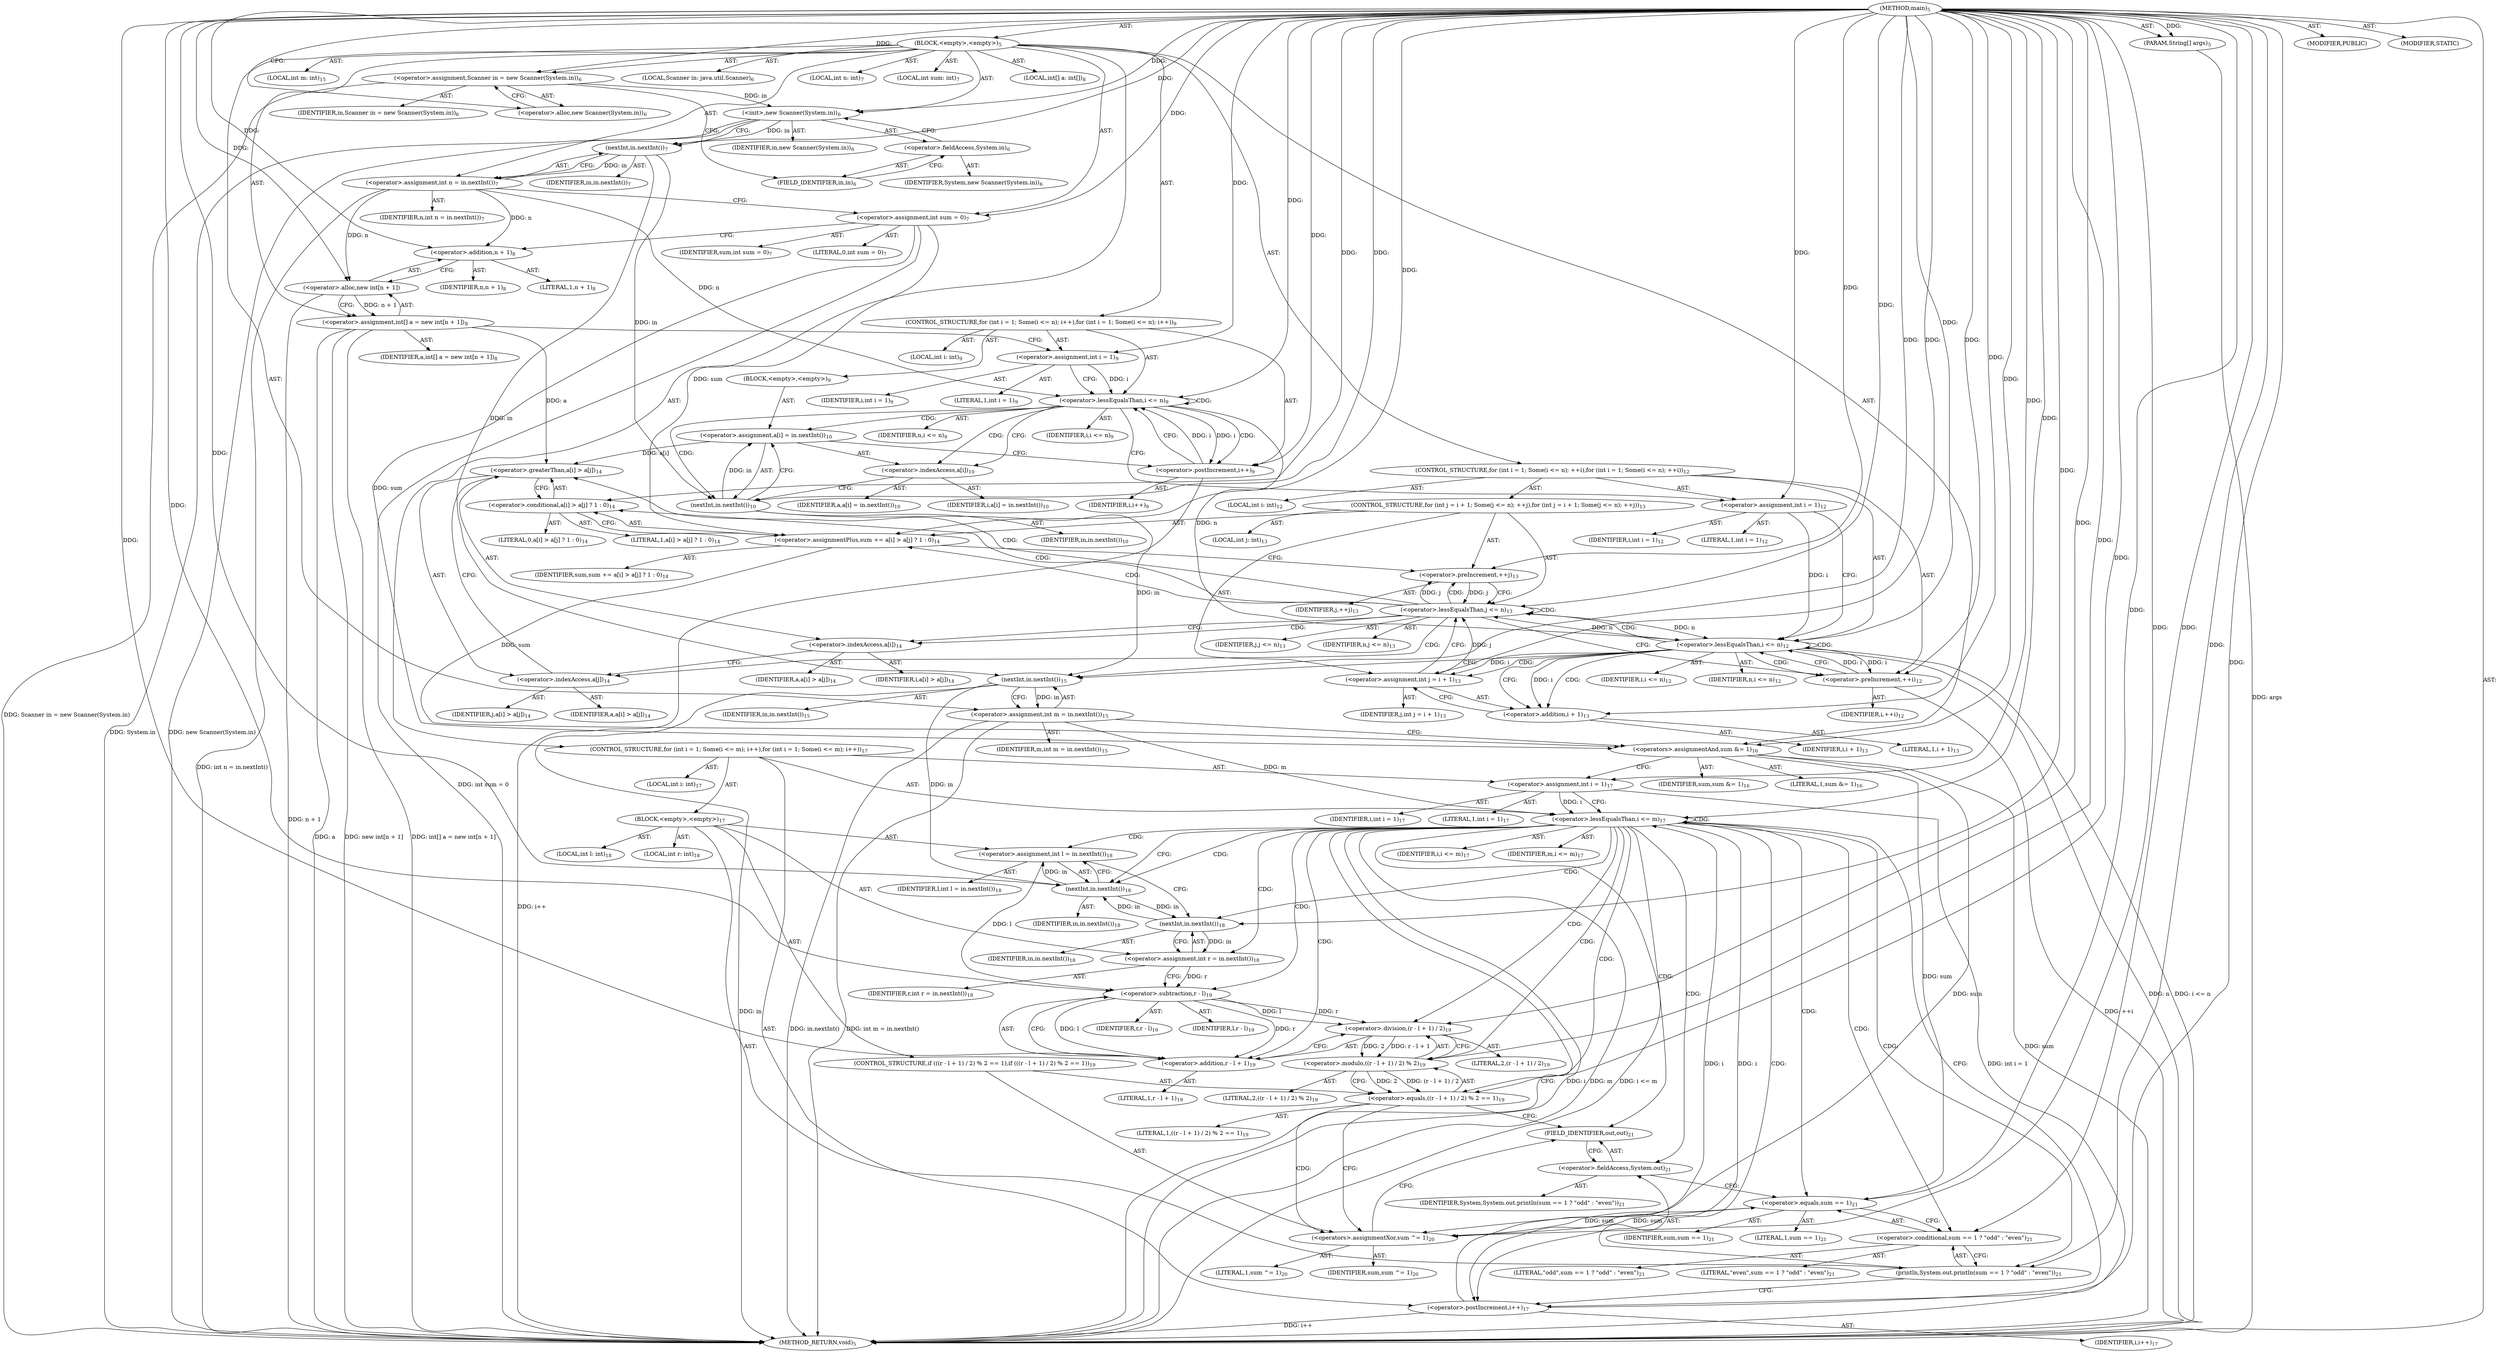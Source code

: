 digraph "main" {  
"19" [label = <(METHOD,main)<SUB>5</SUB>> ]
"20" [label = <(PARAM,String[] args)<SUB>5</SUB>> ]
"21" [label = <(BLOCK,&lt;empty&gt;,&lt;empty&gt;)<SUB>5</SUB>> ]
"4" [label = <(LOCAL,Scanner in: java.util.Scanner)<SUB>6</SUB>> ]
"22" [label = <(&lt;operator&gt;.assignment,Scanner in = new Scanner(System.in))<SUB>6</SUB>> ]
"23" [label = <(IDENTIFIER,in,Scanner in = new Scanner(System.in))<SUB>6</SUB>> ]
"24" [label = <(&lt;operator&gt;.alloc,new Scanner(System.in))<SUB>6</SUB>> ]
"25" [label = <(&lt;init&gt;,new Scanner(System.in))<SUB>6</SUB>> ]
"3" [label = <(IDENTIFIER,in,new Scanner(System.in))<SUB>6</SUB>> ]
"26" [label = <(&lt;operator&gt;.fieldAccess,System.in)<SUB>6</SUB>> ]
"27" [label = <(IDENTIFIER,System,new Scanner(System.in))<SUB>6</SUB>> ]
"28" [label = <(FIELD_IDENTIFIER,in,in)<SUB>6</SUB>> ]
"29" [label = <(LOCAL,int n: int)<SUB>7</SUB>> ]
"30" [label = <(LOCAL,int sum: int)<SUB>7</SUB>> ]
"31" [label = <(&lt;operator&gt;.assignment,int n = in.nextInt())<SUB>7</SUB>> ]
"32" [label = <(IDENTIFIER,n,int n = in.nextInt())<SUB>7</SUB>> ]
"33" [label = <(nextInt,in.nextInt())<SUB>7</SUB>> ]
"34" [label = <(IDENTIFIER,in,in.nextInt())<SUB>7</SUB>> ]
"35" [label = <(&lt;operator&gt;.assignment,int sum = 0)<SUB>7</SUB>> ]
"36" [label = <(IDENTIFIER,sum,int sum = 0)<SUB>7</SUB>> ]
"37" [label = <(LITERAL,0,int sum = 0)<SUB>7</SUB>> ]
"38" [label = <(LOCAL,int[] a: int[])<SUB>8</SUB>> ]
"39" [label = <(&lt;operator&gt;.assignment,int[] a = new int[n + 1])<SUB>8</SUB>> ]
"40" [label = <(IDENTIFIER,a,int[] a = new int[n + 1])<SUB>8</SUB>> ]
"41" [label = <(&lt;operator&gt;.alloc,new int[n + 1])> ]
"42" [label = <(&lt;operator&gt;.addition,n + 1)<SUB>8</SUB>> ]
"43" [label = <(IDENTIFIER,n,n + 1)<SUB>8</SUB>> ]
"44" [label = <(LITERAL,1,n + 1)<SUB>8</SUB>> ]
"45" [label = <(CONTROL_STRUCTURE,for (int i = 1; Some(i &lt;= n); i++),for (int i = 1; Some(i &lt;= n); i++))<SUB>9</SUB>> ]
"46" [label = <(LOCAL,int i: int)<SUB>9</SUB>> ]
"47" [label = <(&lt;operator&gt;.assignment,int i = 1)<SUB>9</SUB>> ]
"48" [label = <(IDENTIFIER,i,int i = 1)<SUB>9</SUB>> ]
"49" [label = <(LITERAL,1,int i = 1)<SUB>9</SUB>> ]
"50" [label = <(&lt;operator&gt;.lessEqualsThan,i &lt;= n)<SUB>9</SUB>> ]
"51" [label = <(IDENTIFIER,i,i &lt;= n)<SUB>9</SUB>> ]
"52" [label = <(IDENTIFIER,n,i &lt;= n)<SUB>9</SUB>> ]
"53" [label = <(&lt;operator&gt;.postIncrement,i++)<SUB>9</SUB>> ]
"54" [label = <(IDENTIFIER,i,i++)<SUB>9</SUB>> ]
"55" [label = <(BLOCK,&lt;empty&gt;,&lt;empty&gt;)<SUB>9</SUB>> ]
"56" [label = <(&lt;operator&gt;.assignment,a[i] = in.nextInt())<SUB>10</SUB>> ]
"57" [label = <(&lt;operator&gt;.indexAccess,a[i])<SUB>10</SUB>> ]
"58" [label = <(IDENTIFIER,a,a[i] = in.nextInt())<SUB>10</SUB>> ]
"59" [label = <(IDENTIFIER,i,a[i] = in.nextInt())<SUB>10</SUB>> ]
"60" [label = <(nextInt,in.nextInt())<SUB>10</SUB>> ]
"61" [label = <(IDENTIFIER,in,in.nextInt())<SUB>10</SUB>> ]
"62" [label = <(CONTROL_STRUCTURE,for (int i = 1; Some(i &lt;= n); ++i),for (int i = 1; Some(i &lt;= n); ++i))<SUB>12</SUB>> ]
"63" [label = <(LOCAL,int i: int)<SUB>12</SUB>> ]
"64" [label = <(&lt;operator&gt;.assignment,int i = 1)<SUB>12</SUB>> ]
"65" [label = <(IDENTIFIER,i,int i = 1)<SUB>12</SUB>> ]
"66" [label = <(LITERAL,1,int i = 1)<SUB>12</SUB>> ]
"67" [label = <(&lt;operator&gt;.lessEqualsThan,i &lt;= n)<SUB>12</SUB>> ]
"68" [label = <(IDENTIFIER,i,i &lt;= n)<SUB>12</SUB>> ]
"69" [label = <(IDENTIFIER,n,i &lt;= n)<SUB>12</SUB>> ]
"70" [label = <(&lt;operator&gt;.preIncrement,++i)<SUB>12</SUB>> ]
"71" [label = <(IDENTIFIER,i,++i)<SUB>12</SUB>> ]
"72" [label = <(CONTROL_STRUCTURE,for (int j = i + 1; Some(j &lt;= n); ++j),for (int j = i + 1; Some(j &lt;= n); ++j))<SUB>13</SUB>> ]
"73" [label = <(LOCAL,int j: int)<SUB>13</SUB>> ]
"74" [label = <(&lt;operator&gt;.assignment,int j = i + 1)<SUB>13</SUB>> ]
"75" [label = <(IDENTIFIER,j,int j = i + 1)<SUB>13</SUB>> ]
"76" [label = <(&lt;operator&gt;.addition,i + 1)<SUB>13</SUB>> ]
"77" [label = <(IDENTIFIER,i,i + 1)<SUB>13</SUB>> ]
"78" [label = <(LITERAL,1,i + 1)<SUB>13</SUB>> ]
"79" [label = <(&lt;operator&gt;.lessEqualsThan,j &lt;= n)<SUB>13</SUB>> ]
"80" [label = <(IDENTIFIER,j,j &lt;= n)<SUB>13</SUB>> ]
"81" [label = <(IDENTIFIER,n,j &lt;= n)<SUB>13</SUB>> ]
"82" [label = <(&lt;operator&gt;.preIncrement,++j)<SUB>13</SUB>> ]
"83" [label = <(IDENTIFIER,j,++j)<SUB>13</SUB>> ]
"84" [label = <(&lt;operator&gt;.assignmentPlus,sum += a[i] &gt; a[j] ? 1 : 0)<SUB>14</SUB>> ]
"85" [label = <(IDENTIFIER,sum,sum += a[i] &gt; a[j] ? 1 : 0)<SUB>14</SUB>> ]
"86" [label = <(&lt;operator&gt;.conditional,a[i] &gt; a[j] ? 1 : 0)<SUB>14</SUB>> ]
"87" [label = <(&lt;operator&gt;.greaterThan,a[i] &gt; a[j])<SUB>14</SUB>> ]
"88" [label = <(&lt;operator&gt;.indexAccess,a[i])<SUB>14</SUB>> ]
"89" [label = <(IDENTIFIER,a,a[i] &gt; a[j])<SUB>14</SUB>> ]
"90" [label = <(IDENTIFIER,i,a[i] &gt; a[j])<SUB>14</SUB>> ]
"91" [label = <(&lt;operator&gt;.indexAccess,a[j])<SUB>14</SUB>> ]
"92" [label = <(IDENTIFIER,a,a[i] &gt; a[j])<SUB>14</SUB>> ]
"93" [label = <(IDENTIFIER,j,a[i] &gt; a[j])<SUB>14</SUB>> ]
"94" [label = <(LITERAL,1,a[i] &gt; a[j] ? 1 : 0)<SUB>14</SUB>> ]
"95" [label = <(LITERAL,0,a[i] &gt; a[j] ? 1 : 0)<SUB>14</SUB>> ]
"96" [label = <(LOCAL,int m: int)<SUB>15</SUB>> ]
"97" [label = <(&lt;operator&gt;.assignment,int m = in.nextInt())<SUB>15</SUB>> ]
"98" [label = <(IDENTIFIER,m,int m = in.nextInt())<SUB>15</SUB>> ]
"99" [label = <(nextInt,in.nextInt())<SUB>15</SUB>> ]
"100" [label = <(IDENTIFIER,in,in.nextInt())<SUB>15</SUB>> ]
"101" [label = <(&lt;operators&gt;.assignmentAnd,sum &amp;= 1)<SUB>16</SUB>> ]
"102" [label = <(IDENTIFIER,sum,sum &amp;= 1)<SUB>16</SUB>> ]
"103" [label = <(LITERAL,1,sum &amp;= 1)<SUB>16</SUB>> ]
"104" [label = <(CONTROL_STRUCTURE,for (int i = 1; Some(i &lt;= m); i++),for (int i = 1; Some(i &lt;= m); i++))<SUB>17</SUB>> ]
"105" [label = <(LOCAL,int i: int)<SUB>17</SUB>> ]
"106" [label = <(&lt;operator&gt;.assignment,int i = 1)<SUB>17</SUB>> ]
"107" [label = <(IDENTIFIER,i,int i = 1)<SUB>17</SUB>> ]
"108" [label = <(LITERAL,1,int i = 1)<SUB>17</SUB>> ]
"109" [label = <(&lt;operator&gt;.lessEqualsThan,i &lt;= m)<SUB>17</SUB>> ]
"110" [label = <(IDENTIFIER,i,i &lt;= m)<SUB>17</SUB>> ]
"111" [label = <(IDENTIFIER,m,i &lt;= m)<SUB>17</SUB>> ]
"112" [label = <(&lt;operator&gt;.postIncrement,i++)<SUB>17</SUB>> ]
"113" [label = <(IDENTIFIER,i,i++)<SUB>17</SUB>> ]
"114" [label = <(BLOCK,&lt;empty&gt;,&lt;empty&gt;)<SUB>17</SUB>> ]
"115" [label = <(LOCAL,int l: int)<SUB>18</SUB>> ]
"116" [label = <(LOCAL,int r: int)<SUB>18</SUB>> ]
"117" [label = <(&lt;operator&gt;.assignment,int l = in.nextInt())<SUB>18</SUB>> ]
"118" [label = <(IDENTIFIER,l,int l = in.nextInt())<SUB>18</SUB>> ]
"119" [label = <(nextInt,in.nextInt())<SUB>18</SUB>> ]
"120" [label = <(IDENTIFIER,in,in.nextInt())<SUB>18</SUB>> ]
"121" [label = <(&lt;operator&gt;.assignment,int r = in.nextInt())<SUB>18</SUB>> ]
"122" [label = <(IDENTIFIER,r,int r = in.nextInt())<SUB>18</SUB>> ]
"123" [label = <(nextInt,in.nextInt())<SUB>18</SUB>> ]
"124" [label = <(IDENTIFIER,in,in.nextInt())<SUB>18</SUB>> ]
"125" [label = <(CONTROL_STRUCTURE,if (((r - l + 1) / 2) % 2 == 1),if (((r - l + 1) / 2) % 2 == 1))<SUB>19</SUB>> ]
"126" [label = <(&lt;operator&gt;.equals,((r - l + 1) / 2) % 2 == 1)<SUB>19</SUB>> ]
"127" [label = <(&lt;operator&gt;.modulo,((r - l + 1) / 2) % 2)<SUB>19</SUB>> ]
"128" [label = <(&lt;operator&gt;.division,(r - l + 1) / 2)<SUB>19</SUB>> ]
"129" [label = <(&lt;operator&gt;.addition,r - l + 1)<SUB>19</SUB>> ]
"130" [label = <(&lt;operator&gt;.subtraction,r - l)<SUB>19</SUB>> ]
"131" [label = <(IDENTIFIER,r,r - l)<SUB>19</SUB>> ]
"132" [label = <(IDENTIFIER,l,r - l)<SUB>19</SUB>> ]
"133" [label = <(LITERAL,1,r - l + 1)<SUB>19</SUB>> ]
"134" [label = <(LITERAL,2,(r - l + 1) / 2)<SUB>19</SUB>> ]
"135" [label = <(LITERAL,2,((r - l + 1) / 2) % 2)<SUB>19</SUB>> ]
"136" [label = <(LITERAL,1,((r - l + 1) / 2) % 2 == 1)<SUB>19</SUB>> ]
"137" [label = <(&lt;operators&gt;.assignmentXor,sum ^= 1)<SUB>20</SUB>> ]
"138" [label = <(IDENTIFIER,sum,sum ^= 1)<SUB>20</SUB>> ]
"139" [label = <(LITERAL,1,sum ^= 1)<SUB>20</SUB>> ]
"140" [label = <(println,System.out.println(sum == 1 ? &quot;odd&quot; : &quot;even&quot;))<SUB>21</SUB>> ]
"141" [label = <(&lt;operator&gt;.fieldAccess,System.out)<SUB>21</SUB>> ]
"142" [label = <(IDENTIFIER,System,System.out.println(sum == 1 ? &quot;odd&quot; : &quot;even&quot;))<SUB>21</SUB>> ]
"143" [label = <(FIELD_IDENTIFIER,out,out)<SUB>21</SUB>> ]
"144" [label = <(&lt;operator&gt;.conditional,sum == 1 ? &quot;odd&quot; : &quot;even&quot;)<SUB>21</SUB>> ]
"145" [label = <(&lt;operator&gt;.equals,sum == 1)<SUB>21</SUB>> ]
"146" [label = <(IDENTIFIER,sum,sum == 1)<SUB>21</SUB>> ]
"147" [label = <(LITERAL,1,sum == 1)<SUB>21</SUB>> ]
"148" [label = <(LITERAL,&quot;odd&quot;,sum == 1 ? &quot;odd&quot; : &quot;even&quot;)<SUB>21</SUB>> ]
"149" [label = <(LITERAL,&quot;even&quot;,sum == 1 ? &quot;odd&quot; : &quot;even&quot;)<SUB>21</SUB>> ]
"150" [label = <(MODIFIER,PUBLIC)> ]
"151" [label = <(MODIFIER,STATIC)> ]
"152" [label = <(METHOD_RETURN,void)<SUB>5</SUB>> ]
  "19" -> "20"  [ label = "AST: "] 
  "19" -> "21"  [ label = "AST: "] 
  "19" -> "150"  [ label = "AST: "] 
  "19" -> "151"  [ label = "AST: "] 
  "19" -> "152"  [ label = "AST: "] 
  "21" -> "4"  [ label = "AST: "] 
  "21" -> "22"  [ label = "AST: "] 
  "21" -> "25"  [ label = "AST: "] 
  "21" -> "29"  [ label = "AST: "] 
  "21" -> "30"  [ label = "AST: "] 
  "21" -> "31"  [ label = "AST: "] 
  "21" -> "35"  [ label = "AST: "] 
  "21" -> "38"  [ label = "AST: "] 
  "21" -> "39"  [ label = "AST: "] 
  "21" -> "45"  [ label = "AST: "] 
  "21" -> "62"  [ label = "AST: "] 
  "21" -> "96"  [ label = "AST: "] 
  "21" -> "97"  [ label = "AST: "] 
  "21" -> "101"  [ label = "AST: "] 
  "21" -> "104"  [ label = "AST: "] 
  "22" -> "23"  [ label = "AST: "] 
  "22" -> "24"  [ label = "AST: "] 
  "25" -> "3"  [ label = "AST: "] 
  "25" -> "26"  [ label = "AST: "] 
  "26" -> "27"  [ label = "AST: "] 
  "26" -> "28"  [ label = "AST: "] 
  "31" -> "32"  [ label = "AST: "] 
  "31" -> "33"  [ label = "AST: "] 
  "33" -> "34"  [ label = "AST: "] 
  "35" -> "36"  [ label = "AST: "] 
  "35" -> "37"  [ label = "AST: "] 
  "39" -> "40"  [ label = "AST: "] 
  "39" -> "41"  [ label = "AST: "] 
  "41" -> "42"  [ label = "AST: "] 
  "42" -> "43"  [ label = "AST: "] 
  "42" -> "44"  [ label = "AST: "] 
  "45" -> "46"  [ label = "AST: "] 
  "45" -> "47"  [ label = "AST: "] 
  "45" -> "50"  [ label = "AST: "] 
  "45" -> "53"  [ label = "AST: "] 
  "45" -> "55"  [ label = "AST: "] 
  "47" -> "48"  [ label = "AST: "] 
  "47" -> "49"  [ label = "AST: "] 
  "50" -> "51"  [ label = "AST: "] 
  "50" -> "52"  [ label = "AST: "] 
  "53" -> "54"  [ label = "AST: "] 
  "55" -> "56"  [ label = "AST: "] 
  "56" -> "57"  [ label = "AST: "] 
  "56" -> "60"  [ label = "AST: "] 
  "57" -> "58"  [ label = "AST: "] 
  "57" -> "59"  [ label = "AST: "] 
  "60" -> "61"  [ label = "AST: "] 
  "62" -> "63"  [ label = "AST: "] 
  "62" -> "64"  [ label = "AST: "] 
  "62" -> "67"  [ label = "AST: "] 
  "62" -> "70"  [ label = "AST: "] 
  "62" -> "72"  [ label = "AST: "] 
  "64" -> "65"  [ label = "AST: "] 
  "64" -> "66"  [ label = "AST: "] 
  "67" -> "68"  [ label = "AST: "] 
  "67" -> "69"  [ label = "AST: "] 
  "70" -> "71"  [ label = "AST: "] 
  "72" -> "73"  [ label = "AST: "] 
  "72" -> "74"  [ label = "AST: "] 
  "72" -> "79"  [ label = "AST: "] 
  "72" -> "82"  [ label = "AST: "] 
  "72" -> "84"  [ label = "AST: "] 
  "74" -> "75"  [ label = "AST: "] 
  "74" -> "76"  [ label = "AST: "] 
  "76" -> "77"  [ label = "AST: "] 
  "76" -> "78"  [ label = "AST: "] 
  "79" -> "80"  [ label = "AST: "] 
  "79" -> "81"  [ label = "AST: "] 
  "82" -> "83"  [ label = "AST: "] 
  "84" -> "85"  [ label = "AST: "] 
  "84" -> "86"  [ label = "AST: "] 
  "86" -> "87"  [ label = "AST: "] 
  "86" -> "94"  [ label = "AST: "] 
  "86" -> "95"  [ label = "AST: "] 
  "87" -> "88"  [ label = "AST: "] 
  "87" -> "91"  [ label = "AST: "] 
  "88" -> "89"  [ label = "AST: "] 
  "88" -> "90"  [ label = "AST: "] 
  "91" -> "92"  [ label = "AST: "] 
  "91" -> "93"  [ label = "AST: "] 
  "97" -> "98"  [ label = "AST: "] 
  "97" -> "99"  [ label = "AST: "] 
  "99" -> "100"  [ label = "AST: "] 
  "101" -> "102"  [ label = "AST: "] 
  "101" -> "103"  [ label = "AST: "] 
  "104" -> "105"  [ label = "AST: "] 
  "104" -> "106"  [ label = "AST: "] 
  "104" -> "109"  [ label = "AST: "] 
  "104" -> "112"  [ label = "AST: "] 
  "104" -> "114"  [ label = "AST: "] 
  "106" -> "107"  [ label = "AST: "] 
  "106" -> "108"  [ label = "AST: "] 
  "109" -> "110"  [ label = "AST: "] 
  "109" -> "111"  [ label = "AST: "] 
  "112" -> "113"  [ label = "AST: "] 
  "114" -> "115"  [ label = "AST: "] 
  "114" -> "116"  [ label = "AST: "] 
  "114" -> "117"  [ label = "AST: "] 
  "114" -> "121"  [ label = "AST: "] 
  "114" -> "125"  [ label = "AST: "] 
  "114" -> "140"  [ label = "AST: "] 
  "117" -> "118"  [ label = "AST: "] 
  "117" -> "119"  [ label = "AST: "] 
  "119" -> "120"  [ label = "AST: "] 
  "121" -> "122"  [ label = "AST: "] 
  "121" -> "123"  [ label = "AST: "] 
  "123" -> "124"  [ label = "AST: "] 
  "125" -> "126"  [ label = "AST: "] 
  "125" -> "137"  [ label = "AST: "] 
  "126" -> "127"  [ label = "AST: "] 
  "126" -> "136"  [ label = "AST: "] 
  "127" -> "128"  [ label = "AST: "] 
  "127" -> "135"  [ label = "AST: "] 
  "128" -> "129"  [ label = "AST: "] 
  "128" -> "134"  [ label = "AST: "] 
  "129" -> "130"  [ label = "AST: "] 
  "129" -> "133"  [ label = "AST: "] 
  "130" -> "131"  [ label = "AST: "] 
  "130" -> "132"  [ label = "AST: "] 
  "137" -> "138"  [ label = "AST: "] 
  "137" -> "139"  [ label = "AST: "] 
  "140" -> "141"  [ label = "AST: "] 
  "140" -> "144"  [ label = "AST: "] 
  "141" -> "142"  [ label = "AST: "] 
  "141" -> "143"  [ label = "AST: "] 
  "144" -> "145"  [ label = "AST: "] 
  "144" -> "148"  [ label = "AST: "] 
  "144" -> "149"  [ label = "AST: "] 
  "145" -> "146"  [ label = "AST: "] 
  "145" -> "147"  [ label = "AST: "] 
  "22" -> "28"  [ label = "CFG: "] 
  "25" -> "33"  [ label = "CFG: "] 
  "31" -> "35"  [ label = "CFG: "] 
  "35" -> "42"  [ label = "CFG: "] 
  "39" -> "47"  [ label = "CFG: "] 
  "97" -> "101"  [ label = "CFG: "] 
  "101" -> "106"  [ label = "CFG: "] 
  "24" -> "22"  [ label = "CFG: "] 
  "26" -> "25"  [ label = "CFG: "] 
  "33" -> "31"  [ label = "CFG: "] 
  "41" -> "39"  [ label = "CFG: "] 
  "47" -> "50"  [ label = "CFG: "] 
  "50" -> "57"  [ label = "CFG: "] 
  "50" -> "64"  [ label = "CFG: "] 
  "53" -> "50"  [ label = "CFG: "] 
  "64" -> "67"  [ label = "CFG: "] 
  "67" -> "76"  [ label = "CFG: "] 
  "67" -> "99"  [ label = "CFG: "] 
  "70" -> "67"  [ label = "CFG: "] 
  "99" -> "97"  [ label = "CFG: "] 
  "106" -> "109"  [ label = "CFG: "] 
  "109" -> "152"  [ label = "CFG: "] 
  "109" -> "119"  [ label = "CFG: "] 
  "112" -> "109"  [ label = "CFG: "] 
  "28" -> "26"  [ label = "CFG: "] 
  "42" -> "41"  [ label = "CFG: "] 
  "56" -> "53"  [ label = "CFG: "] 
  "74" -> "79"  [ label = "CFG: "] 
  "79" -> "88"  [ label = "CFG: "] 
  "79" -> "70"  [ label = "CFG: "] 
  "82" -> "79"  [ label = "CFG: "] 
  "84" -> "82"  [ label = "CFG: "] 
  "117" -> "123"  [ label = "CFG: "] 
  "121" -> "130"  [ label = "CFG: "] 
  "140" -> "112"  [ label = "CFG: "] 
  "57" -> "60"  [ label = "CFG: "] 
  "60" -> "56"  [ label = "CFG: "] 
  "76" -> "74"  [ label = "CFG: "] 
  "86" -> "84"  [ label = "CFG: "] 
  "119" -> "117"  [ label = "CFG: "] 
  "123" -> "121"  [ label = "CFG: "] 
  "126" -> "137"  [ label = "CFG: "] 
  "126" -> "143"  [ label = "CFG: "] 
  "137" -> "143"  [ label = "CFG: "] 
  "141" -> "145"  [ label = "CFG: "] 
  "144" -> "140"  [ label = "CFG: "] 
  "87" -> "86"  [ label = "CFG: "] 
  "127" -> "126"  [ label = "CFG: "] 
  "143" -> "141"  [ label = "CFG: "] 
  "145" -> "144"  [ label = "CFG: "] 
  "88" -> "91"  [ label = "CFG: "] 
  "91" -> "87"  [ label = "CFG: "] 
  "128" -> "127"  [ label = "CFG: "] 
  "129" -> "128"  [ label = "CFG: "] 
  "130" -> "129"  [ label = "CFG: "] 
  "19" -> "24"  [ label = "CFG: "] 
  "20" -> "152"  [ label = "DDG: args"] 
  "22" -> "152"  [ label = "DDG: Scanner in = new Scanner(System.in)"] 
  "25" -> "152"  [ label = "DDG: System.in"] 
  "25" -> "152"  [ label = "DDG: new Scanner(System.in)"] 
  "31" -> "152"  [ label = "DDG: int n = in.nextInt()"] 
  "35" -> "152"  [ label = "DDG: int sum = 0"] 
  "39" -> "152"  [ label = "DDG: a"] 
  "41" -> "152"  [ label = "DDG: n + 1"] 
  "39" -> "152"  [ label = "DDG: new int[n + 1]"] 
  "39" -> "152"  [ label = "DDG: int[] a = new int[n + 1]"] 
  "67" -> "152"  [ label = "DDG: n"] 
  "67" -> "152"  [ label = "DDG: i &lt;= n"] 
  "99" -> "152"  [ label = "DDG: in"] 
  "97" -> "152"  [ label = "DDG: in.nextInt()"] 
  "97" -> "152"  [ label = "DDG: int m = in.nextInt()"] 
  "101" -> "152"  [ label = "DDG: sum"] 
  "106" -> "152"  [ label = "DDG: int i = 1"] 
  "109" -> "152"  [ label = "DDG: i"] 
  "109" -> "152"  [ label = "DDG: m"] 
  "109" -> "152"  [ label = "DDG: i &lt;= m"] 
  "112" -> "152"  [ label = "DDG: i++"] 
  "70" -> "152"  [ label = "DDG: ++i"] 
  "53" -> "152"  [ label = "DDG: i++"] 
  "19" -> "20"  [ label = "DDG: "] 
  "19" -> "22"  [ label = "DDG: "] 
  "33" -> "31"  [ label = "DDG: in"] 
  "19" -> "35"  [ label = "DDG: "] 
  "41" -> "39"  [ label = "DDG: n + 1"] 
  "99" -> "97"  [ label = "DDG: in"] 
  "19" -> "101"  [ label = "DDG: "] 
  "22" -> "25"  [ label = "DDG: in"] 
  "19" -> "25"  [ label = "DDG: "] 
  "19" -> "47"  [ label = "DDG: "] 
  "19" -> "64"  [ label = "DDG: "] 
  "35" -> "101"  [ label = "DDG: sum"] 
  "84" -> "101"  [ label = "DDG: sum"] 
  "19" -> "106"  [ label = "DDG: "] 
  "25" -> "33"  [ label = "DDG: in"] 
  "19" -> "33"  [ label = "DDG: "] 
  "31" -> "41"  [ label = "DDG: n"] 
  "19" -> "41"  [ label = "DDG: "] 
  "47" -> "50"  [ label = "DDG: i"] 
  "53" -> "50"  [ label = "DDG: i"] 
  "19" -> "50"  [ label = "DDG: "] 
  "31" -> "50"  [ label = "DDG: n"] 
  "50" -> "53"  [ label = "DDG: i"] 
  "19" -> "53"  [ label = "DDG: "] 
  "60" -> "56"  [ label = "DDG: in"] 
  "64" -> "67"  [ label = "DDG: i"] 
  "70" -> "67"  [ label = "DDG: i"] 
  "19" -> "67"  [ label = "DDG: "] 
  "50" -> "67"  [ label = "DDG: n"] 
  "79" -> "67"  [ label = "DDG: n"] 
  "19" -> "70"  [ label = "DDG: "] 
  "67" -> "70"  [ label = "DDG: i"] 
  "67" -> "74"  [ label = "DDG: i"] 
  "19" -> "74"  [ label = "DDG: "] 
  "19" -> "84"  [ label = "DDG: "] 
  "33" -> "99"  [ label = "DDG: in"] 
  "60" -> "99"  [ label = "DDG: in"] 
  "19" -> "99"  [ label = "DDG: "] 
  "106" -> "109"  [ label = "DDG: i"] 
  "112" -> "109"  [ label = "DDG: i"] 
  "19" -> "109"  [ label = "DDG: "] 
  "97" -> "109"  [ label = "DDG: m"] 
  "109" -> "112"  [ label = "DDG: i"] 
  "19" -> "112"  [ label = "DDG: "] 
  "119" -> "117"  [ label = "DDG: in"] 
  "123" -> "121"  [ label = "DDG: in"] 
  "31" -> "42"  [ label = "DDG: n"] 
  "19" -> "42"  [ label = "DDG: "] 
  "74" -> "79"  [ label = "DDG: j"] 
  "82" -> "79"  [ label = "DDG: j"] 
  "19" -> "79"  [ label = "DDG: "] 
  "67" -> "79"  [ label = "DDG: n"] 
  "79" -> "82"  [ label = "DDG: j"] 
  "19" -> "82"  [ label = "DDG: "] 
  "35" -> "84"  [ label = "DDG: sum"] 
  "19" -> "137"  [ label = "DDG: "] 
  "19" -> "140"  [ label = "DDG: "] 
  "33" -> "60"  [ label = "DDG: in"] 
  "19" -> "60"  [ label = "DDG: "] 
  "67" -> "76"  [ label = "DDG: i"] 
  "19" -> "76"  [ label = "DDG: "] 
  "19" -> "86"  [ label = "DDG: "] 
  "99" -> "119"  [ label = "DDG: in"] 
  "123" -> "119"  [ label = "DDG: in"] 
  "19" -> "119"  [ label = "DDG: "] 
  "119" -> "123"  [ label = "DDG: in"] 
  "19" -> "123"  [ label = "DDG: "] 
  "127" -> "126"  [ label = "DDG: (r - l + 1) / 2"] 
  "127" -> "126"  [ label = "DDG: 2"] 
  "19" -> "126"  [ label = "DDG: "] 
  "101" -> "137"  [ label = "DDG: sum"] 
  "145" -> "137"  [ label = "DDG: sum"] 
  "19" -> "144"  [ label = "DDG: "] 
  "39" -> "87"  [ label = "DDG: a"] 
  "56" -> "87"  [ label = "DDG: a[i]"] 
  "128" -> "127"  [ label = "DDG: r - l + 1"] 
  "128" -> "127"  [ label = "DDG: 2"] 
  "19" -> "127"  [ label = "DDG: "] 
  "101" -> "145"  [ label = "DDG: sum"] 
  "137" -> "145"  [ label = "DDG: sum"] 
  "19" -> "145"  [ label = "DDG: "] 
  "130" -> "128"  [ label = "DDG: r"] 
  "130" -> "128"  [ label = "DDG: l"] 
  "19" -> "128"  [ label = "DDG: "] 
  "130" -> "129"  [ label = "DDG: r"] 
  "130" -> "129"  [ label = "DDG: l"] 
  "19" -> "129"  [ label = "DDG: "] 
  "121" -> "130"  [ label = "DDG: r"] 
  "19" -> "130"  [ label = "DDG: "] 
  "117" -> "130"  [ label = "DDG: l"] 
  "50" -> "60"  [ label = "CDG: "] 
  "50" -> "57"  [ label = "CDG: "] 
  "50" -> "56"  [ label = "CDG: "] 
  "50" -> "50"  [ label = "CDG: "] 
  "50" -> "53"  [ label = "CDG: "] 
  "67" -> "67"  [ label = "CDG: "] 
  "67" -> "74"  [ label = "CDG: "] 
  "67" -> "76"  [ label = "CDG: "] 
  "67" -> "79"  [ label = "CDG: "] 
  "67" -> "70"  [ label = "CDG: "] 
  "109" -> "141"  [ label = "CDG: "] 
  "109" -> "145"  [ label = "CDG: "] 
  "109" -> "128"  [ label = "CDG: "] 
  "109" -> "119"  [ label = "CDG: "] 
  "109" -> "121"  [ label = "CDG: "] 
  "109" -> "123"  [ label = "CDG: "] 
  "109" -> "144"  [ label = "CDG: "] 
  "109" -> "112"  [ label = "CDG: "] 
  "109" -> "129"  [ label = "CDG: "] 
  "109" -> "140"  [ label = "CDG: "] 
  "109" -> "143"  [ label = "CDG: "] 
  "109" -> "126"  [ label = "CDG: "] 
  "109" -> "130"  [ label = "CDG: "] 
  "109" -> "117"  [ label = "CDG: "] 
  "109" -> "127"  [ label = "CDG: "] 
  "109" -> "109"  [ label = "CDG: "] 
  "79" -> "84"  [ label = "CDG: "] 
  "79" -> "87"  [ label = "CDG: "] 
  "79" -> "91"  [ label = "CDG: "] 
  "79" -> "82"  [ label = "CDG: "] 
  "79" -> "79"  [ label = "CDG: "] 
  "79" -> "88"  [ label = "CDG: "] 
  "79" -> "86"  [ label = "CDG: "] 
  "126" -> "137"  [ label = "CDG: "] 
}
